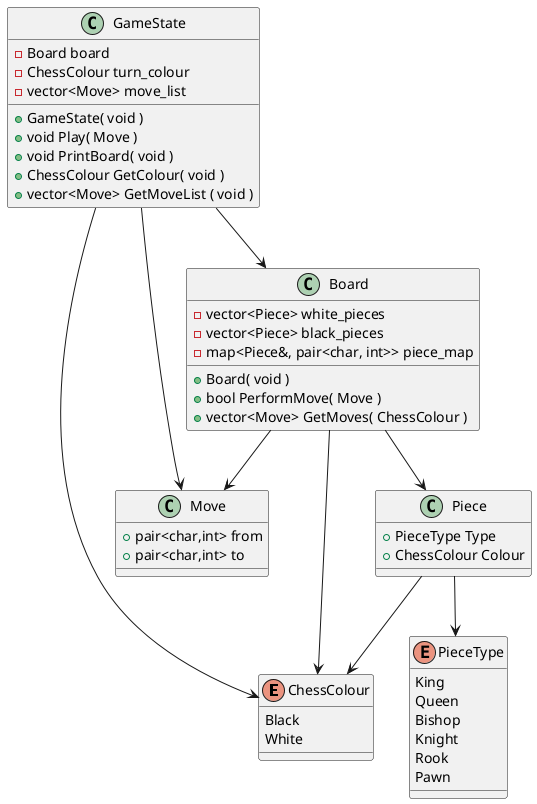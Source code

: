 @startuml
enum ChessColour {
    Black
    White
}
enum PieceType {
    King
    Queen
    Bishop
    Knight
    Rook
    Pawn
}
class Piece {
    +PieceType Type
    +ChessColour Colour
}
Piece --> PieceType
Piece --> ChessColour
class Move {
    +pair<char,int> from
    +pair<char,int> to
}
class Board {
    -vector<Piece> white_pieces
    -vector<Piece> black_pieces
    -map<Piece&, pair<char, int>> piece_map
    +Board( void )
    +bool PerformMove( Move )
    +vector<Move> GetMoves( ChessColour )
}
Board --> Move
Board --> ChessColour
Board --> Piece
class GameState {
    -Board board
    -ChessColour turn_colour
    -vector<Move> move_list
    +GameState( void )
    +void Play( Move )
    +void PrintBoard( void )
    +ChessColour GetColour( void )
    +vector<Move> GetMoveList ( void )
}
GameState --> Board
GameState --> ChessColour
GameState --> Move
@enduml
